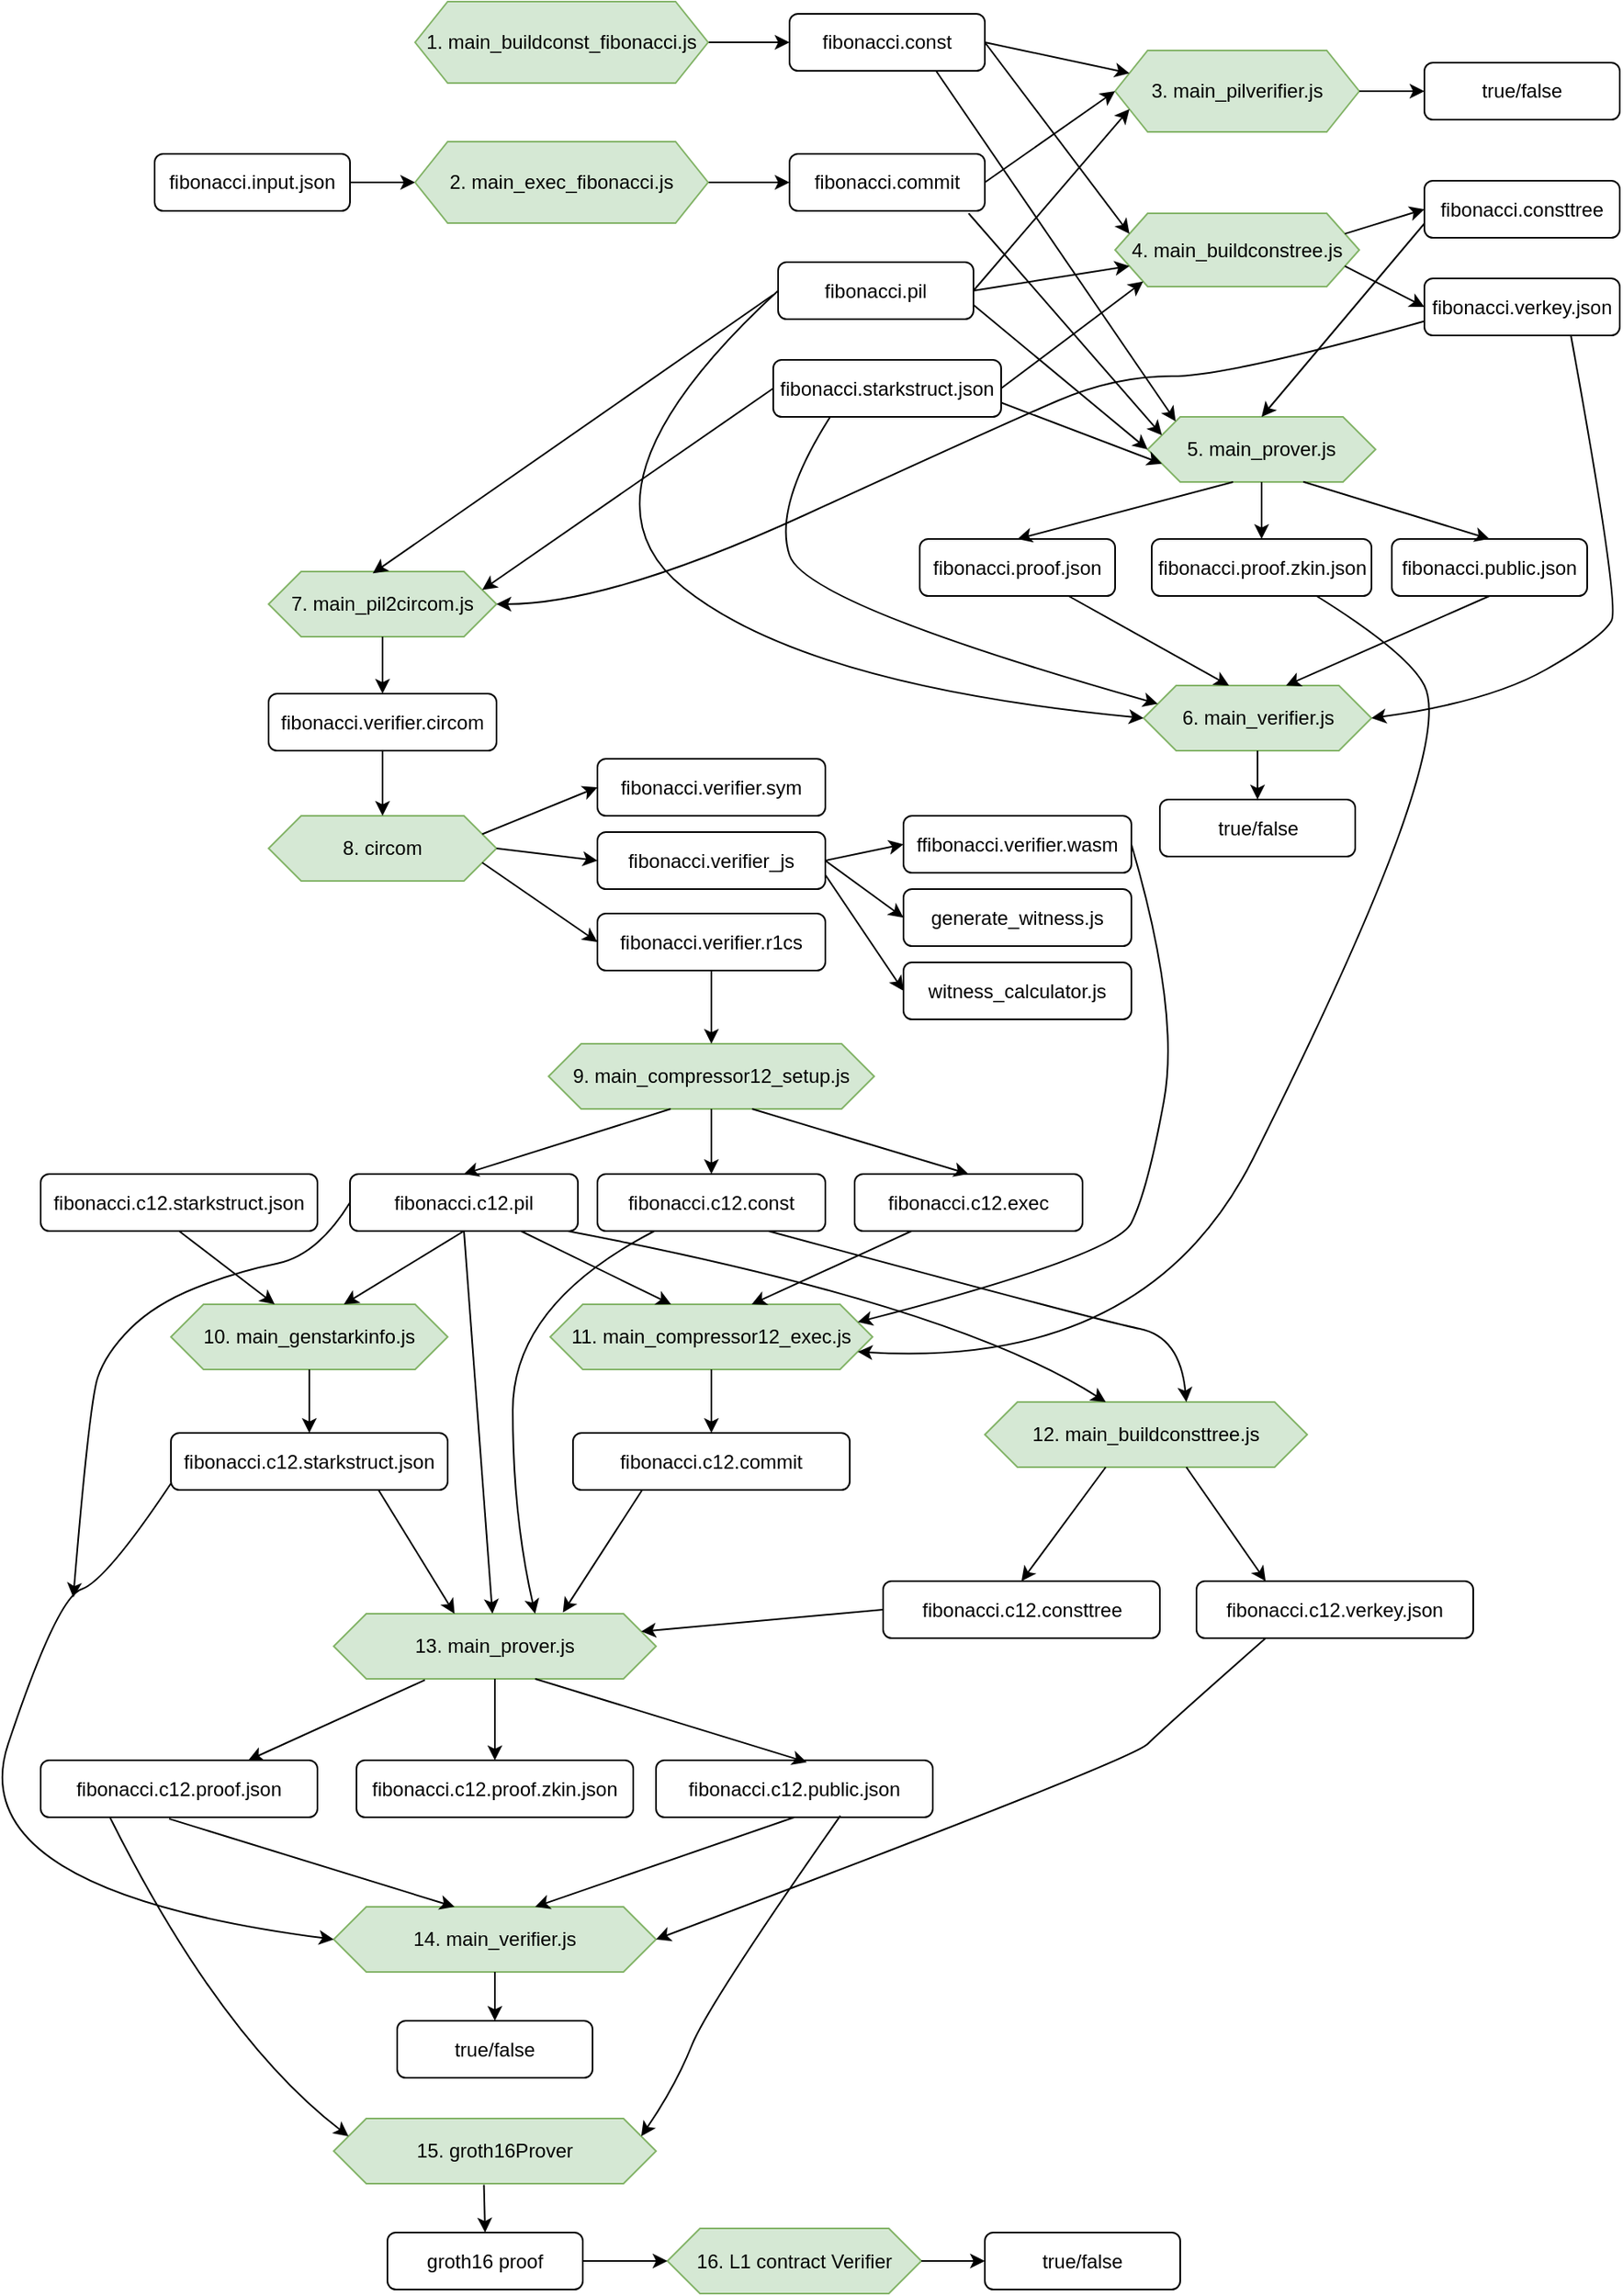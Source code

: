<mxfile version="20.1.1" type="github">
  <diagram id="fFB2qFTE0xAvFDpvdWyk" name="Page-1">
    <mxGraphModel dx="2063" dy="715" grid="1" gridSize="10" guides="1" tooltips="1" connect="1" arrows="1" fold="1" page="1" pageScale="1" pageWidth="827" pageHeight="1169" math="0" shadow="0">
      <root>
        <mxCell id="0" />
        <mxCell id="1" parent="0" />
        <mxCell id="YN9iQ5xHjwX4GJ1VdmRE-1" value="fibonacci.const" style="rounded=1;whiteSpace=wrap;html=1;" vertex="1" parent="1">
          <mxGeometry x="360" y="297.5" width="120" height="35" as="geometry" />
        </mxCell>
        <mxCell id="YN9iQ5xHjwX4GJ1VdmRE-2" value="" style="endArrow=classic;html=1;rounded=0;exitX=1;exitY=0.5;exitDx=0;exitDy=0;" edge="1" parent="1" source="YN9iQ5xHjwX4GJ1VdmRE-4" target="YN9iQ5xHjwX4GJ1VdmRE-1">
          <mxGeometry width="50" height="50" relative="1" as="geometry">
            <mxPoint x="600" y="170" as="sourcePoint" />
            <mxPoint x="650" y="120" as="targetPoint" />
          </mxGeometry>
        </mxCell>
        <mxCell id="YN9iQ5xHjwX4GJ1VdmRE-4" value="1. main_buildconst_fibonacci.js" style="shape=hexagon;perimeter=hexagonPerimeter2;whiteSpace=wrap;html=1;fixedSize=1;fillColor=#d5e8d4;strokeColor=#82b366;" vertex="1" parent="1">
          <mxGeometry x="130" y="290" width="180" height="50" as="geometry" />
        </mxCell>
        <mxCell id="YN9iQ5xHjwX4GJ1VdmRE-5" value="" style="endArrow=classic;html=1;rounded=0;exitX=1;exitY=0.5;exitDx=0;exitDy=0;entryX=0;entryY=0.5;entryDx=0;entryDy=0;" edge="1" parent="1" source="YN9iQ5xHjwX4GJ1VdmRE-9" target="YN9iQ5xHjwX4GJ1VdmRE-8">
          <mxGeometry width="50" height="50" relative="1" as="geometry">
            <mxPoint x="80" y="220" as="sourcePoint" />
            <mxPoint x="160" y="220" as="targetPoint" />
          </mxGeometry>
        </mxCell>
        <mxCell id="YN9iQ5xHjwX4GJ1VdmRE-6" value="fibonacci.commit" style="rounded=1;whiteSpace=wrap;html=1;" vertex="1" parent="1">
          <mxGeometry x="360" y="383.5" width="120" height="35" as="geometry" />
        </mxCell>
        <mxCell id="YN9iQ5xHjwX4GJ1VdmRE-7" value="" style="endArrow=classic;html=1;rounded=0;exitX=1;exitY=0.5;exitDx=0;exitDy=0;" edge="1" parent="1" source="YN9iQ5xHjwX4GJ1VdmRE-8" target="YN9iQ5xHjwX4GJ1VdmRE-6">
          <mxGeometry width="50" height="50" relative="1" as="geometry">
            <mxPoint x="600" y="256" as="sourcePoint" />
            <mxPoint x="650" y="206" as="targetPoint" />
          </mxGeometry>
        </mxCell>
        <mxCell id="YN9iQ5xHjwX4GJ1VdmRE-8" value="2. main_exec_fibonacci.js" style="shape=hexagon;perimeter=hexagonPerimeter2;whiteSpace=wrap;html=1;fixedSize=1;fillColor=#d5e8d4;strokeColor=#82b366;" vertex="1" parent="1">
          <mxGeometry x="130" y="376" width="180" height="50" as="geometry" />
        </mxCell>
        <mxCell id="YN9iQ5xHjwX4GJ1VdmRE-9" value="fibonacci.input.json" style="rounded=1;whiteSpace=wrap;html=1;" vertex="1" parent="1">
          <mxGeometry x="-30" y="383.5" width="120" height="35" as="geometry" />
        </mxCell>
        <mxCell id="YN9iQ5xHjwX4GJ1VdmRE-10" value="3. main_pilverifier.js" style="shape=hexagon;perimeter=hexagonPerimeter2;whiteSpace=wrap;html=1;fixedSize=1;fillColor=#d5e8d4;strokeColor=#82b366;" vertex="1" parent="1">
          <mxGeometry x="560" y="320" width="150" height="50" as="geometry" />
        </mxCell>
        <mxCell id="YN9iQ5xHjwX4GJ1VdmRE-11" value="fibonacci.pil" style="rounded=1;whiteSpace=wrap;html=1;" vertex="1" parent="1">
          <mxGeometry x="353" y="450" width="120" height="35" as="geometry" />
        </mxCell>
        <mxCell id="YN9iQ5xHjwX4GJ1VdmRE-12" value="" style="endArrow=classic;html=1;rounded=0;exitX=1;exitY=0.5;exitDx=0;exitDy=0;entryX=0;entryY=0.25;entryDx=0;entryDy=0;" edge="1" parent="1" source="YN9iQ5xHjwX4GJ1VdmRE-1" target="YN9iQ5xHjwX4GJ1VdmRE-10">
          <mxGeometry width="50" height="50" relative="1" as="geometry">
            <mxPoint x="570" y="280" as="sourcePoint" />
            <mxPoint x="620" y="280" as="targetPoint" />
          </mxGeometry>
        </mxCell>
        <mxCell id="YN9iQ5xHjwX4GJ1VdmRE-13" value="" style="endArrow=classic;html=1;rounded=0;exitX=1;exitY=0.5;exitDx=0;exitDy=0;entryX=0;entryY=0.5;entryDx=0;entryDy=0;" edge="1" parent="1" source="YN9iQ5xHjwX4GJ1VdmRE-6" target="YN9iQ5xHjwX4GJ1VdmRE-10">
          <mxGeometry width="50" height="50" relative="1" as="geometry">
            <mxPoint x="500" y="440" as="sourcePoint" />
            <mxPoint x="589" y="514.75" as="targetPoint" />
          </mxGeometry>
        </mxCell>
        <mxCell id="YN9iQ5xHjwX4GJ1VdmRE-14" value="" style="endArrow=classic;html=1;rounded=0;exitX=1;exitY=0.5;exitDx=0;exitDy=0;entryX=0;entryY=0.75;entryDx=0;entryDy=0;" edge="1" parent="1" source="YN9iQ5xHjwX4GJ1VdmRE-11" target="YN9iQ5xHjwX4GJ1VdmRE-10">
          <mxGeometry width="50" height="50" relative="1" as="geometry">
            <mxPoint x="540" y="470" as="sourcePoint" />
            <mxPoint x="620" y="470" as="targetPoint" />
          </mxGeometry>
        </mxCell>
        <mxCell id="YN9iQ5xHjwX4GJ1VdmRE-15" value="true/false" style="rounded=1;whiteSpace=wrap;html=1;" vertex="1" parent="1">
          <mxGeometry x="750" y="327.5" width="120" height="35" as="geometry" />
        </mxCell>
        <mxCell id="YN9iQ5xHjwX4GJ1VdmRE-16" value="" style="endArrow=classic;html=1;rounded=0;entryX=0;entryY=0.5;entryDx=0;entryDy=0;exitX=1;exitY=0.5;exitDx=0;exitDy=0;" edge="1" parent="1" source="YN9iQ5xHjwX4GJ1VdmRE-10" target="YN9iQ5xHjwX4GJ1VdmRE-15">
          <mxGeometry width="50" height="50" relative="1" as="geometry">
            <mxPoint x="720" y="350" as="sourcePoint" />
            <mxPoint x="790" y="344.58" as="targetPoint" />
          </mxGeometry>
        </mxCell>
        <mxCell id="YN9iQ5xHjwX4GJ1VdmRE-17" value="4. main_buildconstree.js" style="shape=hexagon;perimeter=hexagonPerimeter2;whiteSpace=wrap;html=1;fixedSize=1;fillColor=#d5e8d4;strokeColor=#82b366;" vertex="1" parent="1">
          <mxGeometry x="560" y="420" width="150" height="45" as="geometry" />
        </mxCell>
        <mxCell id="YN9iQ5xHjwX4GJ1VdmRE-18" value="" style="endArrow=classic;html=1;rounded=0;exitX=1;exitY=0.5;exitDx=0;exitDy=0;entryX=0;entryY=0.25;entryDx=0;entryDy=0;" edge="1" parent="1" source="YN9iQ5xHjwX4GJ1VdmRE-1" target="YN9iQ5xHjwX4GJ1VdmRE-17">
          <mxGeometry width="50" height="50" relative="1" as="geometry">
            <mxPoint x="560" y="570" as="sourcePoint" />
            <mxPoint x="610" y="520" as="targetPoint" />
          </mxGeometry>
        </mxCell>
        <mxCell id="YN9iQ5xHjwX4GJ1VdmRE-19" value="" style="endArrow=classic;html=1;rounded=0;exitX=1;exitY=0.5;exitDx=0;exitDy=0;entryX=0;entryY=0.75;entryDx=0;entryDy=0;" edge="1" parent="1" source="YN9iQ5xHjwX4GJ1VdmRE-11" target="YN9iQ5xHjwX4GJ1VdmRE-17">
          <mxGeometry width="50" height="50" relative="1" as="geometry">
            <mxPoint x="510" y="580" as="sourcePoint" />
            <mxPoint x="560" y="530" as="targetPoint" />
          </mxGeometry>
        </mxCell>
        <mxCell id="YN9iQ5xHjwX4GJ1VdmRE-20" value="fibonacci.starkstruct.json" style="rounded=1;whiteSpace=wrap;html=1;" vertex="1" parent="1">
          <mxGeometry x="350" y="510" width="140" height="35" as="geometry" />
        </mxCell>
        <mxCell id="YN9iQ5xHjwX4GJ1VdmRE-21" value="" style="endArrow=classic;html=1;rounded=0;exitX=1;exitY=0.5;exitDx=0;exitDy=0;entryX=0.115;entryY=0.931;entryDx=0;entryDy=0;entryPerimeter=0;" edge="1" parent="1" source="YN9iQ5xHjwX4GJ1VdmRE-20" target="YN9iQ5xHjwX4GJ1VdmRE-17">
          <mxGeometry width="50" height="50" relative="1" as="geometry">
            <mxPoint x="520" y="570" as="sourcePoint" />
            <mxPoint x="570" y="520" as="targetPoint" />
          </mxGeometry>
        </mxCell>
        <mxCell id="YN9iQ5xHjwX4GJ1VdmRE-22" value="fibonacci.consttree" style="rounded=1;whiteSpace=wrap;html=1;" vertex="1" parent="1">
          <mxGeometry x="750" y="400" width="120" height="35" as="geometry" />
        </mxCell>
        <mxCell id="YN9iQ5xHjwX4GJ1VdmRE-23" value="fibonacci.verkey.json" style="rounded=1;whiteSpace=wrap;html=1;" vertex="1" parent="1">
          <mxGeometry x="750" y="460" width="120" height="35" as="geometry" />
        </mxCell>
        <mxCell id="YN9iQ5xHjwX4GJ1VdmRE-24" value="" style="endArrow=classic;html=1;rounded=0;entryX=0;entryY=0.5;entryDx=0;entryDy=0;exitX=1;exitY=0.25;exitDx=0;exitDy=0;" edge="1" parent="1" source="YN9iQ5xHjwX4GJ1VdmRE-17" target="YN9iQ5xHjwX4GJ1VdmRE-22">
          <mxGeometry width="50" height="50" relative="1" as="geometry">
            <mxPoint x="760" y="430" as="sourcePoint" />
            <mxPoint x="800" y="430" as="targetPoint" />
          </mxGeometry>
        </mxCell>
        <mxCell id="YN9iQ5xHjwX4GJ1VdmRE-25" value="" style="endArrow=classic;html=1;rounded=0;entryX=0;entryY=0.5;entryDx=0;entryDy=0;exitX=1;exitY=0.75;exitDx=0;exitDy=0;" edge="1" parent="1" source="YN9iQ5xHjwX4GJ1VdmRE-17" target="YN9iQ5xHjwX4GJ1VdmRE-23">
          <mxGeometry width="50" height="50" relative="1" as="geometry">
            <mxPoint x="720" y="550" as="sourcePoint" />
            <mxPoint x="779.0" y="538.75" as="targetPoint" />
          </mxGeometry>
        </mxCell>
        <mxCell id="YN9iQ5xHjwX4GJ1VdmRE-26" value="5. main_prover.js" style="shape=hexagon;perimeter=hexagonPerimeter2;whiteSpace=wrap;html=1;fixedSize=1;fillColor=#d5e8d4;strokeColor=#82b366;" vertex="1" parent="1">
          <mxGeometry x="580" y="545" width="140" height="40" as="geometry" />
        </mxCell>
        <mxCell id="YN9iQ5xHjwX4GJ1VdmRE-27" value="" style="endArrow=classic;html=1;rounded=0;exitX=0.75;exitY=1;exitDx=0;exitDy=0;entryX=0.123;entryY=0.069;entryDx=0;entryDy=0;entryPerimeter=0;" edge="1" parent="1" source="YN9iQ5xHjwX4GJ1VdmRE-1" target="YN9iQ5xHjwX4GJ1VdmRE-26">
          <mxGeometry width="50" height="50" relative="1" as="geometry">
            <mxPoint x="260" y="620" as="sourcePoint" />
            <mxPoint x="310" y="570" as="targetPoint" />
          </mxGeometry>
        </mxCell>
        <mxCell id="YN9iQ5xHjwX4GJ1VdmRE-28" value="" style="endArrow=classic;html=1;rounded=0;entryX=0;entryY=0.25;entryDx=0;entryDy=0;" edge="1" parent="1" target="YN9iQ5xHjwX4GJ1VdmRE-26">
          <mxGeometry width="50" height="50" relative="1" as="geometry">
            <mxPoint x="470" y="420" as="sourcePoint" />
            <mxPoint x="550" y="640" as="targetPoint" />
          </mxGeometry>
        </mxCell>
        <mxCell id="YN9iQ5xHjwX4GJ1VdmRE-29" value="" style="endArrow=classic;html=1;rounded=0;exitX=1;exitY=0.75;exitDx=0;exitDy=0;entryX=0;entryY=0.5;entryDx=0;entryDy=0;" edge="1" parent="1" source="YN9iQ5xHjwX4GJ1VdmRE-11" target="YN9iQ5xHjwX4GJ1VdmRE-26">
          <mxGeometry width="50" height="50" relative="1" as="geometry">
            <mxPoint x="420" y="690" as="sourcePoint" />
            <mxPoint x="470" y="640" as="targetPoint" />
          </mxGeometry>
        </mxCell>
        <mxCell id="YN9iQ5xHjwX4GJ1VdmRE-30" value="" style="endArrow=classic;html=1;rounded=0;exitX=1;exitY=0.75;exitDx=0;exitDy=0;entryX=0;entryY=0.75;entryDx=0;entryDy=0;" edge="1" parent="1" source="YN9iQ5xHjwX4GJ1VdmRE-20" target="YN9iQ5xHjwX4GJ1VdmRE-26">
          <mxGeometry width="50" height="50" relative="1" as="geometry">
            <mxPoint x="520" y="660" as="sourcePoint" />
            <mxPoint x="570" y="610" as="targetPoint" />
          </mxGeometry>
        </mxCell>
        <mxCell id="YN9iQ5xHjwX4GJ1VdmRE-31" value="" style="endArrow=classic;html=1;rounded=0;exitX=0;exitY=0.75;exitDx=0;exitDy=0;entryX=0.5;entryY=0;entryDx=0;entryDy=0;" edge="1" parent="1" source="YN9iQ5xHjwX4GJ1VdmRE-22" target="YN9iQ5xHjwX4GJ1VdmRE-26">
          <mxGeometry width="50" height="50" relative="1" as="geometry">
            <mxPoint x="580" y="670" as="sourcePoint" />
            <mxPoint x="663.75" y="652.5" as="targetPoint" />
          </mxGeometry>
        </mxCell>
        <mxCell id="YN9iQ5xHjwX4GJ1VdmRE-32" value="fibonacci.proof.json" style="rounded=1;whiteSpace=wrap;html=1;" vertex="1" parent="1">
          <mxGeometry x="440" y="620" width="120" height="35" as="geometry" />
        </mxCell>
        <mxCell id="YN9iQ5xHjwX4GJ1VdmRE-33" value="fibonacci.proof.zkin.json" style="rounded=1;whiteSpace=wrap;html=1;" vertex="1" parent="1">
          <mxGeometry x="582.5" y="620" width="135" height="35" as="geometry" />
        </mxCell>
        <mxCell id="YN9iQ5xHjwX4GJ1VdmRE-34" value="fibonacci.public.json" style="rounded=1;whiteSpace=wrap;html=1;" vertex="1" parent="1">
          <mxGeometry x="730" y="620" width="120" height="35" as="geometry" />
        </mxCell>
        <mxCell id="YN9iQ5xHjwX4GJ1VdmRE-35" value="" style="endArrow=classic;html=1;rounded=0;exitX=0.375;exitY=1;exitDx=0;exitDy=0;entryX=0.5;entryY=0;entryDx=0;entryDy=0;" edge="1" parent="1" source="YN9iQ5xHjwX4GJ1VdmRE-26" target="YN9iQ5xHjwX4GJ1VdmRE-32">
          <mxGeometry width="50" height="50" relative="1" as="geometry">
            <mxPoint x="340" y="670" as="sourcePoint" />
            <mxPoint x="390" y="620" as="targetPoint" />
          </mxGeometry>
        </mxCell>
        <mxCell id="YN9iQ5xHjwX4GJ1VdmRE-36" value="" style="endArrow=classic;html=1;rounded=0;entryX=0.5;entryY=0;entryDx=0;entryDy=0;exitX=0.5;exitY=1;exitDx=0;exitDy=0;" edge="1" parent="1" source="YN9iQ5xHjwX4GJ1VdmRE-26" target="YN9iQ5xHjwX4GJ1VdmRE-33">
          <mxGeometry width="50" height="50" relative="1" as="geometry">
            <mxPoint x="650" y="590" as="sourcePoint" />
            <mxPoint x="447.5" y="785" as="targetPoint" />
          </mxGeometry>
        </mxCell>
        <mxCell id="YN9iQ5xHjwX4GJ1VdmRE-37" value="" style="endArrow=classic;html=1;rounded=0;entryX=0.5;entryY=0;entryDx=0;entryDy=0;exitX=0.683;exitY=0.996;exitDx=0;exitDy=0;exitPerimeter=0;" edge="1" parent="1" source="YN9iQ5xHjwX4GJ1VdmRE-26" target="YN9iQ5xHjwX4GJ1VdmRE-34">
          <mxGeometry width="50" height="50" relative="1" as="geometry">
            <mxPoint x="700" y="730" as="sourcePoint" />
            <mxPoint x="700" y="785" as="targetPoint" />
          </mxGeometry>
        </mxCell>
        <mxCell id="YN9iQ5xHjwX4GJ1VdmRE-38" value="6. main_verifier.js" style="shape=hexagon;perimeter=hexagonPerimeter2;whiteSpace=wrap;html=1;fixedSize=1;fillColor=#d5e8d4;strokeColor=#82b366;" vertex="1" parent="1">
          <mxGeometry x="577.5" y="710" width="140" height="40" as="geometry" />
        </mxCell>
        <mxCell id="YN9iQ5xHjwX4GJ1VdmRE-42" value="" style="curved=1;endArrow=classic;html=1;rounded=0;entryX=0;entryY=0.5;entryDx=0;entryDy=0;exitX=0;exitY=0.5;exitDx=0;exitDy=0;" edge="1" parent="1" source="YN9iQ5xHjwX4GJ1VdmRE-11" target="YN9iQ5xHjwX4GJ1VdmRE-38">
          <mxGeometry width="50" height="50" relative="1" as="geometry">
            <mxPoint x="350" y="470" as="sourcePoint" />
            <mxPoint x="210" y="630" as="targetPoint" />
            <Array as="points">
              <mxPoint x="220" y="590" />
              <mxPoint x="370" y="710" />
            </Array>
          </mxGeometry>
        </mxCell>
        <mxCell id="YN9iQ5xHjwX4GJ1VdmRE-43" value="" style="curved=1;endArrow=classic;html=1;rounded=0;exitX=0.25;exitY=1;exitDx=0;exitDy=0;entryX=0;entryY=0.25;entryDx=0;entryDy=0;" edge="1" parent="1" source="YN9iQ5xHjwX4GJ1VdmRE-20" target="YN9iQ5xHjwX4GJ1VdmRE-38">
          <mxGeometry width="50" height="50" relative="1" as="geometry">
            <mxPoint x="160" y="700" as="sourcePoint" />
            <mxPoint x="210" y="650" as="targetPoint" />
            <Array as="points">
              <mxPoint x="350" y="600" />
              <mxPoint x="370" y="660" />
            </Array>
          </mxGeometry>
        </mxCell>
        <mxCell id="YN9iQ5xHjwX4GJ1VdmRE-44" value="" style="endArrow=classic;html=1;rounded=0;entryX=0.375;entryY=0;entryDx=0;entryDy=0;" edge="1" parent="1" source="YN9iQ5xHjwX4GJ1VdmRE-32" target="YN9iQ5xHjwX4GJ1VdmRE-38">
          <mxGeometry width="50" height="50" relative="1" as="geometry">
            <mxPoint x="470" y="810" as="sourcePoint" />
            <mxPoint x="520" y="760" as="targetPoint" />
          </mxGeometry>
        </mxCell>
        <mxCell id="YN9iQ5xHjwX4GJ1VdmRE-45" value="" style="endArrow=classic;html=1;rounded=0;entryX=0.625;entryY=0;entryDx=0;entryDy=0;exitX=0.5;exitY=1;exitDx=0;exitDy=0;" edge="1" parent="1" source="YN9iQ5xHjwX4GJ1VdmRE-34" target="YN9iQ5xHjwX4GJ1VdmRE-38">
          <mxGeometry width="50" height="50" relative="1" as="geometry">
            <mxPoint x="550" y="790" as="sourcePoint" />
            <mxPoint x="648.621" y="845" as="targetPoint" />
          </mxGeometry>
        </mxCell>
        <mxCell id="YN9iQ5xHjwX4GJ1VdmRE-46" value="" style="curved=1;endArrow=classic;html=1;rounded=0;exitX=0.75;exitY=1;exitDx=0;exitDy=0;entryX=1;entryY=0.5;entryDx=0;entryDy=0;" edge="1" parent="1" source="YN9iQ5xHjwX4GJ1VdmRE-23" target="YN9iQ5xHjwX4GJ1VdmRE-38">
          <mxGeometry width="50" height="50" relative="1" as="geometry">
            <mxPoint x="930" y="740" as="sourcePoint" />
            <mxPoint x="720" y="730" as="targetPoint" />
            <Array as="points">
              <mxPoint x="870" y="660" />
              <mxPoint x="860" y="680" />
              <mxPoint x="790" y="720" />
            </Array>
          </mxGeometry>
        </mxCell>
        <mxCell id="YN9iQ5xHjwX4GJ1VdmRE-47" value="true/false" style="rounded=1;whiteSpace=wrap;html=1;" vertex="1" parent="1">
          <mxGeometry x="587.5" y="780" width="120" height="35" as="geometry" />
        </mxCell>
        <mxCell id="YN9iQ5xHjwX4GJ1VdmRE-48" value="" style="endArrow=classic;html=1;rounded=0;exitX=0.5;exitY=1;exitDx=0;exitDy=0;entryX=0.5;entryY=0;entryDx=0;entryDy=0;" edge="1" parent="1" source="YN9iQ5xHjwX4GJ1VdmRE-38" target="YN9iQ5xHjwX4GJ1VdmRE-47">
          <mxGeometry width="50" height="50" relative="1" as="geometry">
            <mxPoint x="430" y="820" as="sourcePoint" />
            <mxPoint x="480" y="770" as="targetPoint" />
          </mxGeometry>
        </mxCell>
        <mxCell id="YN9iQ5xHjwX4GJ1VdmRE-49" value="7. main_pil2circom.js" style="shape=hexagon;perimeter=hexagonPerimeter2;whiteSpace=wrap;html=1;fixedSize=1;fillColor=#d5e8d4;strokeColor=#82b366;" vertex="1" parent="1">
          <mxGeometry x="40" y="640" width="140" height="40" as="geometry" />
        </mxCell>
        <mxCell id="YN9iQ5xHjwX4GJ1VdmRE-50" value="" style="endArrow=classic;html=1;rounded=0;entryX=0.457;entryY=0.027;entryDx=0;entryDy=0;entryPerimeter=0;" edge="1" parent="1" target="YN9iQ5xHjwX4GJ1VdmRE-49">
          <mxGeometry width="50" height="50" relative="1" as="geometry">
            <mxPoint x="350" y="470" as="sourcePoint" />
            <mxPoint x="170" y="520" as="targetPoint" />
          </mxGeometry>
        </mxCell>
        <mxCell id="YN9iQ5xHjwX4GJ1VdmRE-51" value="" style="endArrow=classic;html=1;rounded=0;entryX=1;entryY=0.25;entryDx=0;entryDy=0;exitX=0;exitY=0.5;exitDx=0;exitDy=0;" edge="1" parent="1" source="YN9iQ5xHjwX4GJ1VdmRE-20" target="YN9iQ5xHjwX4GJ1VdmRE-49">
          <mxGeometry width="50" height="50" relative="1" as="geometry">
            <mxPoint x="260" y="710" as="sourcePoint" />
            <mxPoint x="13.98" y="881.08" as="targetPoint" />
          </mxGeometry>
        </mxCell>
        <mxCell id="YN9iQ5xHjwX4GJ1VdmRE-53" value="" style="curved=1;endArrow=classic;html=1;rounded=0;entryX=1;entryY=0.5;entryDx=0;entryDy=0;exitX=0;exitY=0.75;exitDx=0;exitDy=0;" edge="1" parent="1" source="YN9iQ5xHjwX4GJ1VdmRE-23" target="YN9iQ5xHjwX4GJ1VdmRE-49">
          <mxGeometry width="50" height="50" relative="1" as="geometry">
            <mxPoint x="250" y="810" as="sourcePoint" />
            <mxPoint x="300" y="760" as="targetPoint" />
            <Array as="points">
              <mxPoint x="630" y="520" />
              <mxPoint x="560" y="520" />
              <mxPoint x="490" y="550" />
              <mxPoint x="250" y="660" />
            </Array>
          </mxGeometry>
        </mxCell>
        <mxCell id="YN9iQ5xHjwX4GJ1VdmRE-54" value="fibonacci.verifier.circom" style="rounded=1;whiteSpace=wrap;html=1;" vertex="1" parent="1">
          <mxGeometry x="40" y="715" width="140" height="35" as="geometry" />
        </mxCell>
        <mxCell id="YN9iQ5xHjwX4GJ1VdmRE-55" value="" style="endArrow=classic;html=1;rounded=0;exitX=0.5;exitY=1;exitDx=0;exitDy=0;" edge="1" parent="1" source="YN9iQ5xHjwX4GJ1VdmRE-49" target="YN9iQ5xHjwX4GJ1VdmRE-54">
          <mxGeometry width="50" height="50" relative="1" as="geometry">
            <mxPoint x="150" y="850" as="sourcePoint" />
            <mxPoint x="200" y="800" as="targetPoint" />
          </mxGeometry>
        </mxCell>
        <mxCell id="YN9iQ5xHjwX4GJ1VdmRE-56" value="8. circom" style="shape=hexagon;perimeter=hexagonPerimeter2;whiteSpace=wrap;html=1;fixedSize=1;fillColor=#d5e8d4;strokeColor=#82b366;" vertex="1" parent="1">
          <mxGeometry x="40" y="790" width="140" height="40" as="geometry" />
        </mxCell>
        <mxCell id="YN9iQ5xHjwX4GJ1VdmRE-57" value="" style="endArrow=classic;html=1;rounded=0;exitX=0.5;exitY=1;exitDx=0;exitDy=0;entryX=0.5;entryY=0;entryDx=0;entryDy=0;" edge="1" parent="1" source="YN9iQ5xHjwX4GJ1VdmRE-54" target="YN9iQ5xHjwX4GJ1VdmRE-56">
          <mxGeometry width="50" height="50" relative="1" as="geometry">
            <mxPoint x="10" y="820" as="sourcePoint" />
            <mxPoint x="60" y="770" as="targetPoint" />
          </mxGeometry>
        </mxCell>
        <mxCell id="YN9iQ5xHjwX4GJ1VdmRE-58" value="fibonacci.verifier.r1cs" style="rounded=1;whiteSpace=wrap;html=1;" vertex="1" parent="1">
          <mxGeometry x="242" y="850" width="140" height="35" as="geometry" />
        </mxCell>
        <mxCell id="YN9iQ5xHjwX4GJ1VdmRE-59" value="fibonacci.verifier.sym" style="rounded=1;whiteSpace=wrap;html=1;" vertex="1" parent="1">
          <mxGeometry x="242" y="755" width="140" height="35" as="geometry" />
        </mxCell>
        <mxCell id="YN9iQ5xHjwX4GJ1VdmRE-60" value="fibonacci.verifier_js" style="rounded=1;whiteSpace=wrap;html=1;" vertex="1" parent="1">
          <mxGeometry x="242" y="800" width="140" height="35" as="geometry" />
        </mxCell>
        <mxCell id="YN9iQ5xHjwX4GJ1VdmRE-62" value="" style="endArrow=classic;html=1;rounded=0;exitX=1;exitY=0.75;exitDx=0;exitDy=0;entryX=0;entryY=0.5;entryDx=0;entryDy=0;" edge="1" parent="1" source="YN9iQ5xHjwX4GJ1VdmRE-56" target="YN9iQ5xHjwX4GJ1VdmRE-58">
          <mxGeometry width="50" height="50" relative="1" as="geometry">
            <mxPoint x="180" y="800" as="sourcePoint" />
            <mxPoint x="230" y="750" as="targetPoint" />
          </mxGeometry>
        </mxCell>
        <mxCell id="YN9iQ5xHjwX4GJ1VdmRE-63" value="" style="endArrow=classic;html=1;rounded=0;exitX=1;exitY=0.25;exitDx=0;exitDy=0;entryX=0;entryY=0.5;entryDx=0;entryDy=0;" edge="1" parent="1" source="YN9iQ5xHjwX4GJ1VdmRE-56" target="YN9iQ5xHjwX4GJ1VdmRE-59">
          <mxGeometry width="50" height="50" relative="1" as="geometry">
            <mxPoint x="180" y="860" as="sourcePoint" />
            <mxPoint x="240" y="810" as="targetPoint" />
          </mxGeometry>
        </mxCell>
        <mxCell id="YN9iQ5xHjwX4GJ1VdmRE-64" value="" style="endArrow=classic;html=1;rounded=0;entryX=0;entryY=0.5;entryDx=0;entryDy=0;" edge="1" parent="1" target="YN9iQ5xHjwX4GJ1VdmRE-60">
          <mxGeometry width="50" height="50" relative="1" as="geometry">
            <mxPoint x="180" y="810" as="sourcePoint" />
            <mxPoint x="200" y="880" as="targetPoint" />
          </mxGeometry>
        </mxCell>
        <mxCell id="YN9iQ5xHjwX4GJ1VdmRE-66" value="ffibonacci.verifier.wasm" style="rounded=1;whiteSpace=wrap;html=1;" vertex="1" parent="1">
          <mxGeometry x="430" y="790" width="140" height="35" as="geometry" />
        </mxCell>
        <mxCell id="YN9iQ5xHjwX4GJ1VdmRE-67" value="&lt;div&gt;generate_witness.js&lt;/div&gt;" style="rounded=1;whiteSpace=wrap;html=1;" vertex="1" parent="1">
          <mxGeometry x="430" y="835" width="140" height="35" as="geometry" />
        </mxCell>
        <mxCell id="YN9iQ5xHjwX4GJ1VdmRE-68" value="witness_calculator.js" style="rounded=1;whiteSpace=wrap;html=1;" vertex="1" parent="1">
          <mxGeometry x="430" y="880" width="140" height="35" as="geometry" />
        </mxCell>
        <mxCell id="YN9iQ5xHjwX4GJ1VdmRE-69" value="" style="endArrow=classic;html=1;rounded=0;entryX=0;entryY=0.5;entryDx=0;entryDy=0;exitX=1;exitY=0.5;exitDx=0;exitDy=0;" edge="1" parent="1" source="YN9iQ5xHjwX4GJ1VdmRE-60" target="YN9iQ5xHjwX4GJ1VdmRE-66">
          <mxGeometry width="50" height="50" relative="1" as="geometry">
            <mxPoint x="380" y="850" as="sourcePoint" />
            <mxPoint x="350.75" y="988.75" as="targetPoint" />
          </mxGeometry>
        </mxCell>
        <mxCell id="YN9iQ5xHjwX4GJ1VdmRE-70" value="" style="endArrow=classic;html=1;rounded=0;exitX=1;exitY=0.5;exitDx=0;exitDy=0;entryX=0;entryY=0.5;entryDx=0;entryDy=0;" edge="1" parent="1" source="YN9iQ5xHjwX4GJ1VdmRE-60" target="YN9iQ5xHjwX4GJ1VdmRE-67">
          <mxGeometry width="50" height="50" relative="1" as="geometry">
            <mxPoint x="360" y="970" as="sourcePoint" />
            <mxPoint x="410" y="920" as="targetPoint" />
          </mxGeometry>
        </mxCell>
        <mxCell id="YN9iQ5xHjwX4GJ1VdmRE-71" value="" style="endArrow=classic;html=1;rounded=0;exitX=1;exitY=0.75;exitDx=0;exitDy=0;entryX=0;entryY=0.5;entryDx=0;entryDy=0;" edge="1" parent="1" source="YN9iQ5xHjwX4GJ1VdmRE-60" target="YN9iQ5xHjwX4GJ1VdmRE-68">
          <mxGeometry width="50" height="50" relative="1" as="geometry">
            <mxPoint x="370" y="980" as="sourcePoint" />
            <mxPoint x="420" y="930" as="targetPoint" />
          </mxGeometry>
        </mxCell>
        <mxCell id="YN9iQ5xHjwX4GJ1VdmRE-74" value="9. main_compressor12_setup.js" style="shape=hexagon;perimeter=hexagonPerimeter2;whiteSpace=wrap;html=1;fixedSize=1;fillColor=#d5e8d4;strokeColor=#82b366;" vertex="1" parent="1">
          <mxGeometry x="212" y="930" width="200" height="40" as="geometry" />
        </mxCell>
        <mxCell id="YN9iQ5xHjwX4GJ1VdmRE-75" value="" style="endArrow=classic;html=1;rounded=0;exitX=0.5;exitY=1;exitDx=0;exitDy=0;entryX=0.5;entryY=0;entryDx=0;entryDy=0;" edge="1" parent="1" source="YN9iQ5xHjwX4GJ1VdmRE-58" target="YN9iQ5xHjwX4GJ1VdmRE-74">
          <mxGeometry width="50" height="50" relative="1" as="geometry">
            <mxPoint x="80" y="960" as="sourcePoint" />
            <mxPoint x="130" y="910" as="targetPoint" />
          </mxGeometry>
        </mxCell>
        <mxCell id="YN9iQ5xHjwX4GJ1VdmRE-76" value="fibonacci.c12.pil" style="rounded=1;whiteSpace=wrap;html=1;" vertex="1" parent="1">
          <mxGeometry x="90" y="1010" width="140" height="35" as="geometry" />
        </mxCell>
        <mxCell id="YN9iQ5xHjwX4GJ1VdmRE-77" value="&lt;div&gt;fibonacci.c12.const&lt;/div&gt;" style="rounded=1;whiteSpace=wrap;html=1;" vertex="1" parent="1">
          <mxGeometry x="242" y="1010" width="140" height="35" as="geometry" />
        </mxCell>
        <mxCell id="YN9iQ5xHjwX4GJ1VdmRE-78" value="fibonacci.c12.exec" style="rounded=1;whiteSpace=wrap;html=1;" vertex="1" parent="1">
          <mxGeometry x="400" y="1010" width="140" height="35" as="geometry" />
        </mxCell>
        <mxCell id="YN9iQ5xHjwX4GJ1VdmRE-79" value="" style="endArrow=classic;html=1;rounded=0;exitX=0.375;exitY=1;exitDx=0;exitDy=0;entryX=0.5;entryY=0;entryDx=0;entryDy=0;" edge="1" parent="1" source="YN9iQ5xHjwX4GJ1VdmRE-74" target="YN9iQ5xHjwX4GJ1VdmRE-76">
          <mxGeometry width="50" height="50" relative="1" as="geometry">
            <mxPoint x="90" y="1000" as="sourcePoint" />
            <mxPoint x="140" y="950" as="targetPoint" />
          </mxGeometry>
        </mxCell>
        <mxCell id="YN9iQ5xHjwX4GJ1VdmRE-80" value="" style="endArrow=classic;html=1;rounded=0;exitX=0.5;exitY=1;exitDx=0;exitDy=0;entryX=0.5;entryY=0;entryDx=0;entryDy=0;" edge="1" parent="1" source="YN9iQ5xHjwX4GJ1VdmRE-74" target="YN9iQ5xHjwX4GJ1VdmRE-77">
          <mxGeometry width="50" height="50" relative="1" as="geometry">
            <mxPoint x="650" y="960" as="sourcePoint" />
            <mxPoint x="505" y="1010" as="targetPoint" />
          </mxGeometry>
        </mxCell>
        <mxCell id="YN9iQ5xHjwX4GJ1VdmRE-81" value="" style="endArrow=classic;html=1;rounded=0;exitX=0.625;exitY=1;exitDx=0;exitDy=0;entryX=0.5;entryY=0;entryDx=0;entryDy=0;" edge="1" parent="1" source="YN9iQ5xHjwX4GJ1VdmRE-74" target="YN9iQ5xHjwX4GJ1VdmRE-78">
          <mxGeometry width="50" height="50" relative="1" as="geometry">
            <mxPoint x="600" y="960" as="sourcePoint" />
            <mxPoint x="600" y="1010" as="targetPoint" />
          </mxGeometry>
        </mxCell>
        <mxCell id="YN9iQ5xHjwX4GJ1VdmRE-82" value="fibonacci.c12.starkstruct.json" style="rounded=1;whiteSpace=wrap;html=1;" vertex="1" parent="1">
          <mxGeometry x="-100" y="1010" width="170" height="35" as="geometry" />
        </mxCell>
        <mxCell id="YN9iQ5xHjwX4GJ1VdmRE-83" value="10. main_genstarkinfo.js" style="shape=hexagon;perimeter=hexagonPerimeter2;whiteSpace=wrap;html=1;fixedSize=1;fillColor=#d5e8d4;strokeColor=#82b366;" vertex="1" parent="1">
          <mxGeometry x="-20" y="1090" width="170" height="40" as="geometry" />
        </mxCell>
        <mxCell id="YN9iQ5xHjwX4GJ1VdmRE-84" value="" style="endArrow=classic;html=1;rounded=0;exitX=0.5;exitY=1;exitDx=0;exitDy=0;entryX=0.375;entryY=0;entryDx=0;entryDy=0;" edge="1" parent="1" source="YN9iQ5xHjwX4GJ1VdmRE-82" target="YN9iQ5xHjwX4GJ1VdmRE-83">
          <mxGeometry width="50" height="50" relative="1" as="geometry">
            <mxPoint x="-100" y="1130" as="sourcePoint" />
            <mxPoint x="-50" y="1080" as="targetPoint" />
          </mxGeometry>
        </mxCell>
        <mxCell id="YN9iQ5xHjwX4GJ1VdmRE-85" value="" style="endArrow=classic;html=1;rounded=0;exitX=0.5;exitY=1;exitDx=0;exitDy=0;entryX=0.625;entryY=0;entryDx=0;entryDy=0;" edge="1" parent="1" source="YN9iQ5xHjwX4GJ1VdmRE-76" target="YN9iQ5xHjwX4GJ1VdmRE-83">
          <mxGeometry width="50" height="50" relative="1" as="geometry">
            <mxPoint x="290" y="1100" as="sourcePoint" />
            <mxPoint x="360" y="1135" as="targetPoint" />
          </mxGeometry>
        </mxCell>
        <mxCell id="YN9iQ5xHjwX4GJ1VdmRE-86" value="fibonacci.c12.starkstruct.json" style="rounded=1;whiteSpace=wrap;html=1;" vertex="1" parent="1">
          <mxGeometry x="-20" y="1169" width="170" height="35" as="geometry" />
        </mxCell>
        <mxCell id="YN9iQ5xHjwX4GJ1VdmRE-87" value="" style="endArrow=classic;html=1;rounded=0;exitX=0.5;exitY=1;exitDx=0;exitDy=0;" edge="1" parent="1" source="YN9iQ5xHjwX4GJ1VdmRE-83" target="YN9iQ5xHjwX4GJ1VdmRE-86">
          <mxGeometry width="50" height="50" relative="1" as="geometry">
            <mxPoint x="65" y="1110" as="sourcePoint" />
            <mxPoint x="75" y="1150" as="targetPoint" />
          </mxGeometry>
        </mxCell>
        <mxCell id="YN9iQ5xHjwX4GJ1VdmRE-88" value="11. main_compressor12_exec.js" style="shape=hexagon;perimeter=hexagonPerimeter2;whiteSpace=wrap;html=1;fixedSize=1;fillColor=#d5e8d4;strokeColor=#82b366;" vertex="1" parent="1">
          <mxGeometry x="213" y="1090" width="198" height="40" as="geometry" />
        </mxCell>
        <mxCell id="YN9iQ5xHjwX4GJ1VdmRE-89" value="" style="endArrow=classic;html=1;rounded=0;exitX=0.75;exitY=1;exitDx=0;exitDy=0;entryX=0.375;entryY=0;entryDx=0;entryDy=0;" edge="1" parent="1" source="YN9iQ5xHjwX4GJ1VdmRE-76" target="YN9iQ5xHjwX4GJ1VdmRE-88">
          <mxGeometry width="50" height="50" relative="1" as="geometry">
            <mxPoint x="-120" y="1150" as="sourcePoint" />
            <mxPoint x="-70" y="1100" as="targetPoint" />
          </mxGeometry>
        </mxCell>
        <mxCell id="YN9iQ5xHjwX4GJ1VdmRE-90" value="" style="endArrow=classic;html=1;rounded=0;exitX=0.25;exitY=1;exitDx=0;exitDy=0;entryX=0.625;entryY=0;entryDx=0;entryDy=0;" edge="1" parent="1" source="YN9iQ5xHjwX4GJ1VdmRE-78" target="YN9iQ5xHjwX4GJ1VdmRE-88">
          <mxGeometry width="50" height="50" relative="1" as="geometry">
            <mxPoint x="500" y="1110" as="sourcePoint" />
            <mxPoint x="591.25" y="1155" as="targetPoint" />
          </mxGeometry>
        </mxCell>
        <mxCell id="YN9iQ5xHjwX4GJ1VdmRE-91" value="" style="curved=1;endArrow=classic;html=1;rounded=0;entryX=1;entryY=0.75;entryDx=0;entryDy=0;exitX=0.75;exitY=1;exitDx=0;exitDy=0;" edge="1" parent="1" source="YN9iQ5xHjwX4GJ1VdmRE-33" target="YN9iQ5xHjwX4GJ1VdmRE-88">
          <mxGeometry width="50" height="50" relative="1" as="geometry">
            <mxPoint x="800" y="700" as="sourcePoint" />
            <mxPoint x="630" y="1120" as="targetPoint" />
            <Array as="points">
              <mxPoint x="740" y="690" />
              <mxPoint x="760" y="730" />
              <mxPoint x="710" y="870" />
              <mxPoint x="580" y="1130" />
            </Array>
          </mxGeometry>
        </mxCell>
        <mxCell id="YN9iQ5xHjwX4GJ1VdmRE-92" value="" style="curved=1;endArrow=classic;html=1;rounded=0;exitX=1;exitY=0.5;exitDx=0;exitDy=0;entryX=1;entryY=0.25;entryDx=0;entryDy=0;" edge="1" parent="1" source="YN9iQ5xHjwX4GJ1VdmRE-66" target="YN9iQ5xHjwX4GJ1VdmRE-88">
          <mxGeometry width="50" height="50" relative="1" as="geometry">
            <mxPoint x="690" y="1130" as="sourcePoint" />
            <mxPoint x="740" y="1080" as="targetPoint" />
            <Array as="points">
              <mxPoint x="600" y="910" />
              <mxPoint x="580" y="1020" />
              <mxPoint x="560" y="1060" />
            </Array>
          </mxGeometry>
        </mxCell>
        <mxCell id="YN9iQ5xHjwX4GJ1VdmRE-93" value="fibonacci.c12.commit" style="rounded=1;whiteSpace=wrap;html=1;" vertex="1" parent="1">
          <mxGeometry x="227" y="1169" width="170" height="35" as="geometry" />
        </mxCell>
        <mxCell id="YN9iQ5xHjwX4GJ1VdmRE-94" value="" style="endArrow=classic;html=1;rounded=0;exitX=0.5;exitY=1;exitDx=0;exitDy=0;entryX=0.5;entryY=0;entryDx=0;entryDy=0;" edge="1" parent="1" source="YN9iQ5xHjwX4GJ1VdmRE-88" target="YN9iQ5xHjwX4GJ1VdmRE-93">
          <mxGeometry width="50" height="50" relative="1" as="geometry">
            <mxPoint x="280" y="1290" as="sourcePoint" />
            <mxPoint x="330" y="1240" as="targetPoint" />
          </mxGeometry>
        </mxCell>
        <mxCell id="YN9iQ5xHjwX4GJ1VdmRE-98" value="12. main_buildconsttree.js" style="shape=hexagon;perimeter=hexagonPerimeter2;whiteSpace=wrap;html=1;fixedSize=1;fillColor=#d5e8d4;strokeColor=#82b366;" vertex="1" parent="1">
          <mxGeometry x="480" y="1150" width="198" height="40" as="geometry" />
        </mxCell>
        <mxCell id="YN9iQ5xHjwX4GJ1VdmRE-99" value="" style="curved=1;endArrow=classic;html=1;rounded=0;entryX=0.375;entryY=0;entryDx=0;entryDy=0;exitX=0.955;exitY=1;exitDx=0;exitDy=0;exitPerimeter=0;" edge="1" parent="1" source="YN9iQ5xHjwX4GJ1VdmRE-76" target="YN9iQ5xHjwX4GJ1VdmRE-98">
          <mxGeometry width="50" height="50" relative="1" as="geometry">
            <mxPoint x="640" y="1110" as="sourcePoint" />
            <mxPoint x="690" y="1060" as="targetPoint" />
            <Array as="points">
              <mxPoint x="460" y="1090" />
            </Array>
          </mxGeometry>
        </mxCell>
        <mxCell id="YN9iQ5xHjwX4GJ1VdmRE-100" value="" style="curved=1;endArrow=classic;html=1;rounded=0;entryX=0.625;entryY=0;entryDx=0;entryDy=0;exitX=0.75;exitY=1;exitDx=0;exitDy=0;" edge="1" parent="1" source="YN9iQ5xHjwX4GJ1VdmRE-77" target="YN9iQ5xHjwX4GJ1VdmRE-98">
          <mxGeometry width="50" height="50" relative="1" as="geometry">
            <mxPoint x="730" y="1120" as="sourcePoint" />
            <mxPoint x="780" y="1070" as="targetPoint" />
            <Array as="points">
              <mxPoint x="550" y="1100" />
              <mxPoint x="600" y="1110" />
            </Array>
          </mxGeometry>
        </mxCell>
        <mxCell id="YN9iQ5xHjwX4GJ1VdmRE-101" value="fibonacci.c12.consttree" style="rounded=1;whiteSpace=wrap;html=1;" vertex="1" parent="1">
          <mxGeometry x="417.5" y="1260" width="170" height="35" as="geometry" />
        </mxCell>
        <mxCell id="YN9iQ5xHjwX4GJ1VdmRE-102" value="fibonacci.c12.verkey.json" style="rounded=1;whiteSpace=wrap;html=1;" vertex="1" parent="1">
          <mxGeometry x="610" y="1260" width="170" height="35" as="geometry" />
        </mxCell>
        <mxCell id="YN9iQ5xHjwX4GJ1VdmRE-103" value="" style="endArrow=classic;html=1;rounded=0;exitX=0.375;exitY=1;exitDx=0;exitDy=0;entryX=0.5;entryY=0;entryDx=0;entryDy=0;" edge="1" parent="1" source="YN9iQ5xHjwX4GJ1VdmRE-98" target="YN9iQ5xHjwX4GJ1VdmRE-101">
          <mxGeometry width="50" height="50" relative="1" as="geometry">
            <mxPoint x="370" y="1280" as="sourcePoint" />
            <mxPoint x="420" y="1230" as="targetPoint" />
          </mxGeometry>
        </mxCell>
        <mxCell id="YN9iQ5xHjwX4GJ1VdmRE-104" value="" style="endArrow=classic;html=1;rounded=0;exitX=0.625;exitY=1;exitDx=0;exitDy=0;entryX=0.25;entryY=0;entryDx=0;entryDy=0;" edge="1" parent="1" source="YN9iQ5xHjwX4GJ1VdmRE-98" target="YN9iQ5xHjwX4GJ1VdmRE-102">
          <mxGeometry width="50" height="50" relative="1" as="geometry">
            <mxPoint x="770" y="1220" as="sourcePoint" />
            <mxPoint x="820" y="1170" as="targetPoint" />
          </mxGeometry>
        </mxCell>
        <mxCell id="YN9iQ5xHjwX4GJ1VdmRE-105" value="13. main_prover.js" style="shape=hexagon;perimeter=hexagonPerimeter2;whiteSpace=wrap;html=1;fixedSize=1;fillColor=#d5e8d4;strokeColor=#82b366;" vertex="1" parent="1">
          <mxGeometry x="80" y="1280" width="198" height="40" as="geometry" />
        </mxCell>
        <mxCell id="YN9iQ5xHjwX4GJ1VdmRE-106" value="" style="endArrow=classic;html=1;rounded=0;exitX=0.75;exitY=1;exitDx=0;exitDy=0;entryX=0.375;entryY=0;entryDx=0;entryDy=0;" edge="1" parent="1" source="YN9iQ5xHjwX4GJ1VdmRE-86" target="YN9iQ5xHjwX4GJ1VdmRE-105">
          <mxGeometry width="50" height="50" relative="1" as="geometry">
            <mxPoint x="-20" y="1300" as="sourcePoint" />
            <mxPoint x="30" y="1250" as="targetPoint" />
          </mxGeometry>
        </mxCell>
        <mxCell id="YN9iQ5xHjwX4GJ1VdmRE-107" value="" style="endArrow=classic;html=1;rounded=0;entryX=0.711;entryY=-0.018;entryDx=0;entryDy=0;entryPerimeter=0;exitX=0.25;exitY=1;exitDx=0;exitDy=0;" edge="1" parent="1" source="YN9iQ5xHjwX4GJ1VdmRE-93" target="YN9iQ5xHjwX4GJ1VdmRE-105">
          <mxGeometry width="50" height="50" relative="1" as="geometry">
            <mxPoint x="330" y="1300" as="sourcePoint" />
            <mxPoint x="380" y="1250" as="targetPoint" />
          </mxGeometry>
        </mxCell>
        <mxCell id="YN9iQ5xHjwX4GJ1VdmRE-108" value="" style="endArrow=classic;html=1;rounded=0;exitX=0.5;exitY=1;exitDx=0;exitDy=0;" edge="1" parent="1" source="YN9iQ5xHjwX4GJ1VdmRE-76" target="YN9iQ5xHjwX4GJ1VdmRE-105">
          <mxGeometry width="50" height="50" relative="1" as="geometry">
            <mxPoint x="160" y="1210" as="sourcePoint" />
            <mxPoint x="210" y="1160" as="targetPoint" />
          </mxGeometry>
        </mxCell>
        <mxCell id="YN9iQ5xHjwX4GJ1VdmRE-109" value="" style="endArrow=classic;html=1;rounded=0;exitX=0;exitY=0.5;exitDx=0;exitDy=0;entryX=1;entryY=0.25;entryDx=0;entryDy=0;" edge="1" parent="1" source="YN9iQ5xHjwX4GJ1VdmRE-101" target="YN9iQ5xHjwX4GJ1VdmRE-105">
          <mxGeometry width="50" height="50" relative="1" as="geometry">
            <mxPoint x="330" y="1380" as="sourcePoint" />
            <mxPoint x="380" y="1330" as="targetPoint" />
          </mxGeometry>
        </mxCell>
        <mxCell id="YN9iQ5xHjwX4GJ1VdmRE-110" value="" style="curved=1;endArrow=classic;html=1;rounded=0;entryX=0.625;entryY=0;entryDx=0;entryDy=0;exitX=0.25;exitY=1;exitDx=0;exitDy=0;" edge="1" parent="1" source="YN9iQ5xHjwX4GJ1VdmRE-77" target="YN9iQ5xHjwX4GJ1VdmRE-105">
          <mxGeometry width="50" height="50" relative="1" as="geometry">
            <mxPoint x="-10" y="1320" as="sourcePoint" />
            <mxPoint x="40" y="1270" as="targetPoint" />
            <Array as="points">
              <mxPoint x="190" y="1090" />
              <mxPoint x="190" y="1220" />
            </Array>
          </mxGeometry>
        </mxCell>
        <mxCell id="YN9iQ5xHjwX4GJ1VdmRE-113" value="fibonacci.c12.proof.json" style="rounded=1;whiteSpace=wrap;html=1;" vertex="1" parent="1">
          <mxGeometry x="-100" y="1370" width="170" height="35" as="geometry" />
        </mxCell>
        <mxCell id="YN9iQ5xHjwX4GJ1VdmRE-114" value="fibonacci.c12.proof.zkin.json" style="rounded=1;whiteSpace=wrap;html=1;" vertex="1" parent="1">
          <mxGeometry x="94" y="1370" width="170" height="35" as="geometry" />
        </mxCell>
        <mxCell id="YN9iQ5xHjwX4GJ1VdmRE-115" value="fibonacci.c12.public.json" style="rounded=1;whiteSpace=wrap;html=1;" vertex="1" parent="1">
          <mxGeometry x="278" y="1370" width="170" height="35" as="geometry" />
        </mxCell>
        <mxCell id="YN9iQ5xHjwX4GJ1VdmRE-116" value="" style="endArrow=classic;html=1;rounded=0;entryX=0.75;entryY=0;entryDx=0;entryDy=0;exitX=0.283;exitY=1.018;exitDx=0;exitDy=0;exitPerimeter=0;" edge="1" parent="1" source="YN9iQ5xHjwX4GJ1VdmRE-105" target="YN9iQ5xHjwX4GJ1VdmRE-113">
          <mxGeometry width="50" height="50" relative="1" as="geometry">
            <mxPoint x="-30" y="1350" as="sourcePoint" />
            <mxPoint x="20" y="1300" as="targetPoint" />
          </mxGeometry>
        </mxCell>
        <mxCell id="YN9iQ5xHjwX4GJ1VdmRE-117" value="" style="endArrow=classic;html=1;rounded=0;exitX=0.5;exitY=1;exitDx=0;exitDy=0;entryX=0.5;entryY=0;entryDx=0;entryDy=0;" edge="1" parent="1" source="YN9iQ5xHjwX4GJ1VdmRE-105" target="YN9iQ5xHjwX4GJ1VdmRE-114">
          <mxGeometry width="50" height="50" relative="1" as="geometry">
            <mxPoint x="10" y="1330" as="sourcePoint" />
            <mxPoint x="60" y="1280" as="targetPoint" />
          </mxGeometry>
        </mxCell>
        <mxCell id="YN9iQ5xHjwX4GJ1VdmRE-118" value="" style="endArrow=classic;html=1;rounded=0;exitX=0.625;exitY=1;exitDx=0;exitDy=0;entryX=0.545;entryY=0.034;entryDx=0;entryDy=0;entryPerimeter=0;" edge="1" parent="1" source="YN9iQ5xHjwX4GJ1VdmRE-105" target="YN9iQ5xHjwX4GJ1VdmRE-115">
          <mxGeometry width="50" height="50" relative="1" as="geometry">
            <mxPoint x="-10" y="1340" as="sourcePoint" />
            <mxPoint x="40" y="1290" as="targetPoint" />
          </mxGeometry>
        </mxCell>
        <mxCell id="YN9iQ5xHjwX4GJ1VdmRE-119" value="14. main_verifier.js" style="shape=hexagon;perimeter=hexagonPerimeter2;whiteSpace=wrap;html=1;fixedSize=1;fillColor=#d5e8d4;strokeColor=#82b366;" vertex="1" parent="1">
          <mxGeometry x="80" y="1460" width="198" height="40" as="geometry" />
        </mxCell>
        <mxCell id="YN9iQ5xHjwX4GJ1VdmRE-120" value="" style="endArrow=classic;html=1;rounded=0;exitX=0.464;exitY=1.027;exitDx=0;exitDy=0;exitPerimeter=0;entryX=0.375;entryY=0;entryDx=0;entryDy=0;" edge="1" parent="1" source="YN9iQ5xHjwX4GJ1VdmRE-113" target="YN9iQ5xHjwX4GJ1VdmRE-119">
          <mxGeometry width="50" height="50" relative="1" as="geometry">
            <mxPoint x="-20" y="1510" as="sourcePoint" />
            <mxPoint x="30" y="1460" as="targetPoint" />
          </mxGeometry>
        </mxCell>
        <mxCell id="YN9iQ5xHjwX4GJ1VdmRE-121" value="" style="endArrow=classic;html=1;rounded=0;entryX=0.625;entryY=0;entryDx=0;entryDy=0;exitX=0.5;exitY=1;exitDx=0;exitDy=0;" edge="1" parent="1" source="YN9iQ5xHjwX4GJ1VdmRE-115" target="YN9iQ5xHjwX4GJ1VdmRE-119">
          <mxGeometry width="50" height="50" relative="1" as="geometry">
            <mxPoint x="450" y="1510" as="sourcePoint" />
            <mxPoint x="500" y="1460" as="targetPoint" />
          </mxGeometry>
        </mxCell>
        <mxCell id="YN9iQ5xHjwX4GJ1VdmRE-122" value="" style="curved=1;endArrow=classic;html=1;rounded=0;entryX=0;entryY=0.5;entryDx=0;entryDy=0;" edge="1" parent="1" target="YN9iQ5xHjwX4GJ1VdmRE-119">
          <mxGeometry width="50" height="50" relative="1" as="geometry">
            <mxPoint x="-20" y="1200" as="sourcePoint" />
            <mxPoint x="-40" y="1270" as="targetPoint" />
            <Array as="points">
              <mxPoint x="-60" y="1260" />
              <mxPoint x="-90" y="1270" />
              <mxPoint x="-150" y="1450" />
            </Array>
          </mxGeometry>
        </mxCell>
        <mxCell id="YN9iQ5xHjwX4GJ1VdmRE-123" value="" style="curved=1;endArrow=classic;html=1;rounded=0;exitX=0;exitY=0.5;exitDx=0;exitDy=0;" edge="1" parent="1" source="YN9iQ5xHjwX4GJ1VdmRE-76">
          <mxGeometry width="50" height="50" relative="1" as="geometry">
            <mxPoint x="-140" y="1150" as="sourcePoint" />
            <mxPoint x="-80" y="1270" as="targetPoint" />
            <Array as="points">
              <mxPoint x="70" y="1060" />
              <mxPoint x="20" y="1070" />
              <mxPoint x="-30" y="1090" />
              <mxPoint x="-60" y="1120" />
              <mxPoint x="-70" y="1150" />
            </Array>
          </mxGeometry>
        </mxCell>
        <mxCell id="YN9iQ5xHjwX4GJ1VdmRE-124" value="" style="curved=1;endArrow=classic;html=1;rounded=0;entryX=1;entryY=0.5;entryDx=0;entryDy=0;exitX=0.25;exitY=1;exitDx=0;exitDy=0;" edge="1" parent="1" source="YN9iQ5xHjwX4GJ1VdmRE-102" target="YN9iQ5xHjwX4GJ1VdmRE-119">
          <mxGeometry width="50" height="50" relative="1" as="geometry">
            <mxPoint x="630" y="1420" as="sourcePoint" />
            <mxPoint x="680" y="1370" as="targetPoint" />
            <Array as="points">
              <mxPoint x="590" y="1350" />
              <mxPoint x="570" y="1370" />
            </Array>
          </mxGeometry>
        </mxCell>
        <mxCell id="YN9iQ5xHjwX4GJ1VdmRE-125" value="true/false" style="rounded=1;whiteSpace=wrap;html=1;" vertex="1" parent="1">
          <mxGeometry x="119" y="1530" width="120" height="35" as="geometry" />
        </mxCell>
        <mxCell id="YN9iQ5xHjwX4GJ1VdmRE-126" value="" style="endArrow=classic;html=1;rounded=0;exitX=0.5;exitY=1;exitDx=0;exitDy=0;entryX=0.5;entryY=0;entryDx=0;entryDy=0;" edge="1" parent="1" source="YN9iQ5xHjwX4GJ1VdmRE-119" target="YN9iQ5xHjwX4GJ1VdmRE-125">
          <mxGeometry width="50" height="50" relative="1" as="geometry">
            <mxPoint x="300" y="1570" as="sourcePoint" />
            <mxPoint x="350" y="1520" as="targetPoint" />
          </mxGeometry>
        </mxCell>
        <mxCell id="YN9iQ5xHjwX4GJ1VdmRE-127" value="15. groth16Prover" style="shape=hexagon;perimeter=hexagonPerimeter2;whiteSpace=wrap;html=1;fixedSize=1;fillColor=#d5e8d4;strokeColor=#82b366;" vertex="1" parent="1">
          <mxGeometry x="80" y="1590" width="198" height="40" as="geometry" />
        </mxCell>
        <mxCell id="YN9iQ5xHjwX4GJ1VdmRE-128" value="" style="curved=1;endArrow=classic;html=1;rounded=0;entryX=0;entryY=0.25;entryDx=0;entryDy=0;exitX=0.25;exitY=1;exitDx=0;exitDy=0;" edge="1" parent="1" source="YN9iQ5xHjwX4GJ1VdmRE-113" target="YN9iQ5xHjwX4GJ1VdmRE-127">
          <mxGeometry width="50" height="50" relative="1" as="geometry">
            <mxPoint x="-80" y="1620" as="sourcePoint" />
            <mxPoint x="-30" y="1570" as="targetPoint" />
            <Array as="points">
              <mxPoint x="10" y="1540" />
            </Array>
          </mxGeometry>
        </mxCell>
        <mxCell id="YN9iQ5xHjwX4GJ1VdmRE-129" value="" style="curved=1;endArrow=classic;html=1;rounded=0;entryX=1;entryY=0.25;entryDx=0;entryDy=0;exitX=0.666;exitY=0.973;exitDx=0;exitDy=0;exitPerimeter=0;" edge="1" parent="1" source="YN9iQ5xHjwX4GJ1VdmRE-115" target="YN9iQ5xHjwX4GJ1VdmRE-127">
          <mxGeometry width="50" height="50" relative="1" as="geometry">
            <mxPoint x="260" y="1730" as="sourcePoint" />
            <mxPoint x="310" y="1680" as="targetPoint" />
            <Array as="points">
              <mxPoint x="310" y="1520" />
              <mxPoint x="290" y="1570" />
            </Array>
          </mxGeometry>
        </mxCell>
        <mxCell id="YN9iQ5xHjwX4GJ1VdmRE-131" value="groth16 proof" style="rounded=1;whiteSpace=wrap;html=1;" vertex="1" parent="1">
          <mxGeometry x="113" y="1660" width="120" height="35" as="geometry" />
        </mxCell>
        <mxCell id="YN9iQ5xHjwX4GJ1VdmRE-136" value="" style="endArrow=classic;html=1;rounded=0;entryX=0.5;entryY=0;entryDx=0;entryDy=0;exitX=0.466;exitY=1.018;exitDx=0;exitDy=0;exitPerimeter=0;" edge="1" parent="1" source="YN9iQ5xHjwX4GJ1VdmRE-127" target="YN9iQ5xHjwX4GJ1VdmRE-131">
          <mxGeometry width="50" height="50" relative="1" as="geometry">
            <mxPoint x="10" y="1700" as="sourcePoint" />
            <mxPoint x="60" y="1650" as="targetPoint" />
          </mxGeometry>
        </mxCell>
        <mxCell id="YN9iQ5xHjwX4GJ1VdmRE-137" value="16. L1 contract Verifier" style="shape=hexagon;perimeter=hexagonPerimeter2;whiteSpace=wrap;html=1;fixedSize=1;fillColor=#d5e8d4;strokeColor=#82b366;" vertex="1" parent="1">
          <mxGeometry x="285" y="1657.5" width="156" height="40" as="geometry" />
        </mxCell>
        <mxCell id="YN9iQ5xHjwX4GJ1VdmRE-138" value="" style="endArrow=classic;html=1;rounded=0;exitX=1;exitY=0.5;exitDx=0;exitDy=0;entryX=0;entryY=0.5;entryDx=0;entryDy=0;" edge="1" parent="1" source="YN9iQ5xHjwX4GJ1VdmRE-131" target="YN9iQ5xHjwX4GJ1VdmRE-137">
          <mxGeometry width="50" height="50" relative="1" as="geometry">
            <mxPoint x="250" y="1760" as="sourcePoint" />
            <mxPoint x="300" y="1710" as="targetPoint" />
          </mxGeometry>
        </mxCell>
        <mxCell id="YN9iQ5xHjwX4GJ1VdmRE-139" value="true/false" style="rounded=1;whiteSpace=wrap;html=1;" vertex="1" parent="1">
          <mxGeometry x="480" y="1660" width="120" height="35" as="geometry" />
        </mxCell>
        <mxCell id="YN9iQ5xHjwX4GJ1VdmRE-140" value="" style="endArrow=classic;html=1;rounded=0;exitX=1;exitY=0.5;exitDx=0;exitDy=0;entryX=0;entryY=0.5;entryDx=0;entryDy=0;" edge="1" parent="1" source="YN9iQ5xHjwX4GJ1VdmRE-137" target="YN9iQ5xHjwX4GJ1VdmRE-139">
          <mxGeometry width="50" height="50" relative="1" as="geometry">
            <mxPoint x="480" y="1780" as="sourcePoint" />
            <mxPoint x="530" y="1730" as="targetPoint" />
          </mxGeometry>
        </mxCell>
      </root>
    </mxGraphModel>
  </diagram>
</mxfile>
